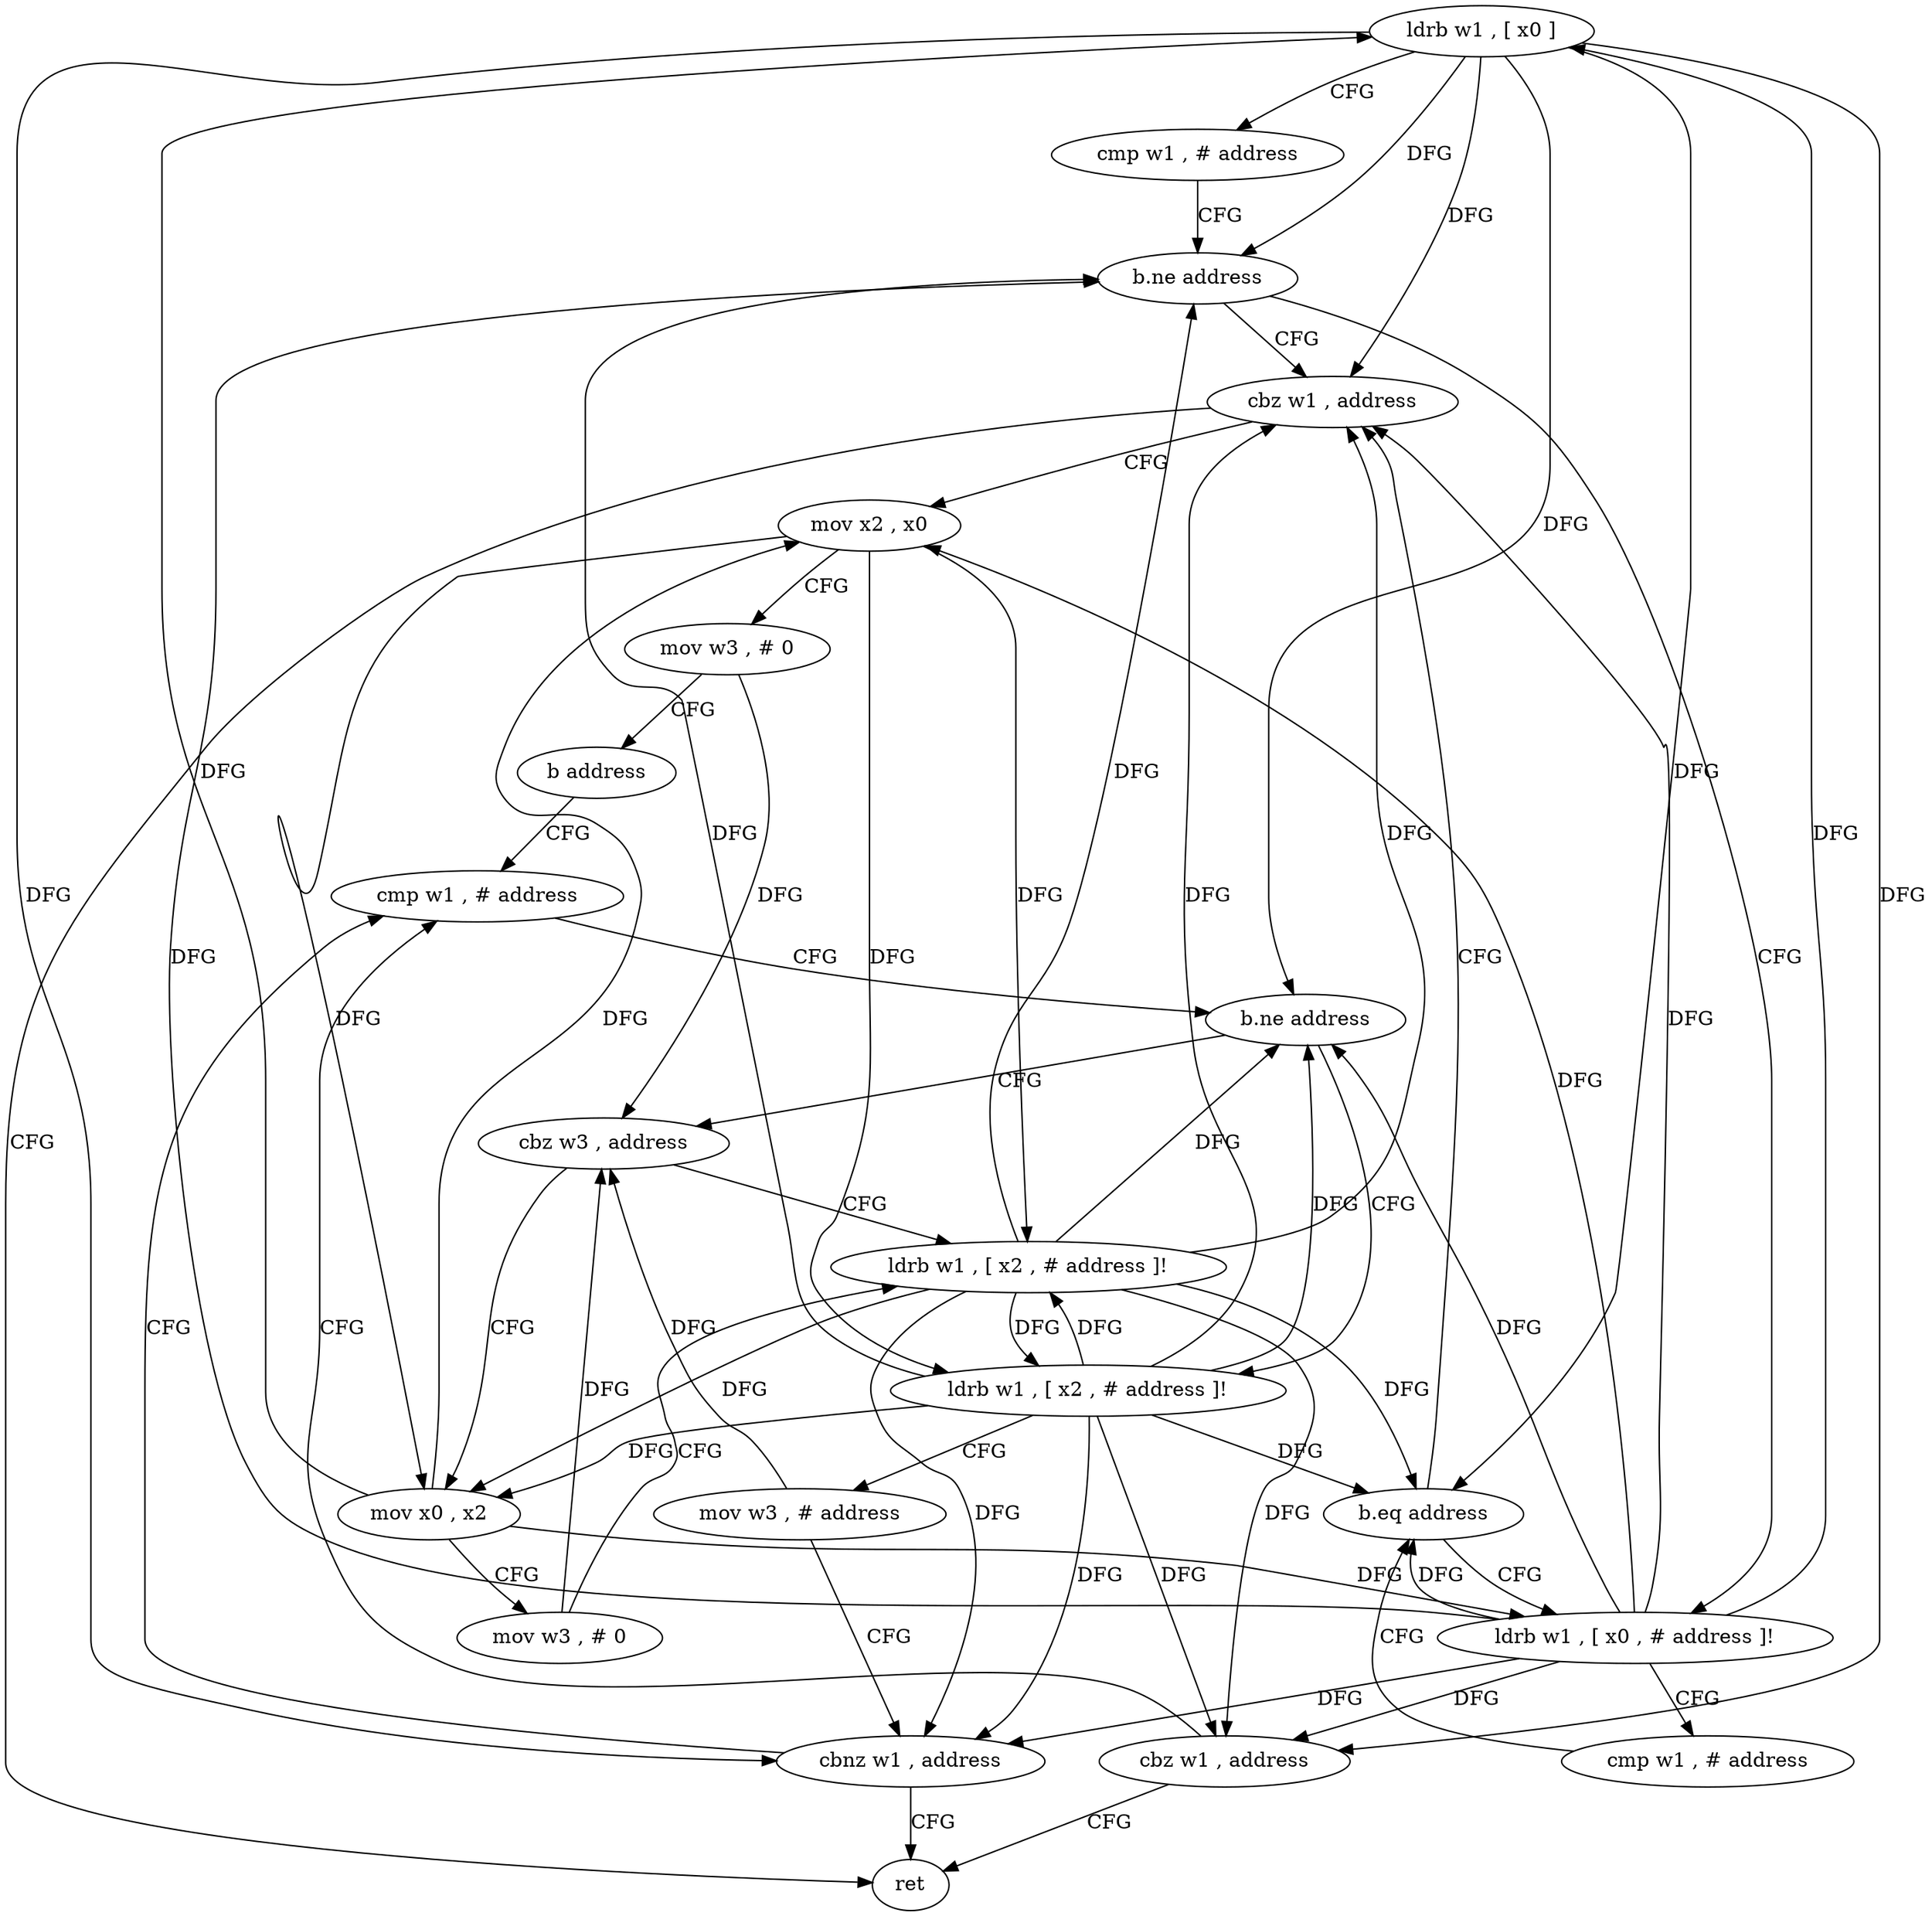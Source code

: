 digraph "func" {
"4392832" [label = "ldrb w1 , [ x0 ]" ]
"4392836" [label = "cmp w1 , # address" ]
"4392840" [label = "b.ne address" ]
"4392856" [label = "cbz w1 , address" ]
"4392844" [label = "ldrb w1 , [ x0 , # address ]!" ]
"4392912" [label = "ret" ]
"4392860" [label = "mov x2 , x0" ]
"4392848" [label = "cmp w1 , # address" ]
"4392852" [label = "b.eq address" ]
"4392864" [label = "mov w3 , # 0" ]
"4392868" [label = "b address" ]
"4392892" [label = "cmp w1 , # address" ]
"4392896" [label = "b.ne address" ]
"4392872" [label = "cbz w3 , address" ]
"4392900" [label = "ldrb w1 , [ x2 , # address ]!" ]
"4392884" [label = "ldrb w1 , [ x2 , # address ]!" ]
"4392876" [label = "mov x0 , x2" ]
"4392904" [label = "mov w3 , # address" ]
"4392908" [label = "cbnz w1 , address" ]
"4392888" [label = "cbz w1 , address" ]
"4392880" [label = "mov w3 , # 0" ]
"4392832" -> "4392836" [ label = "CFG" ]
"4392832" -> "4392840" [ label = "DFG" ]
"4392832" -> "4392856" [ label = "DFG" ]
"4392832" -> "4392852" [ label = "DFG" ]
"4392832" -> "4392896" [ label = "DFG" ]
"4392832" -> "4392908" [ label = "DFG" ]
"4392832" -> "4392888" [ label = "DFG" ]
"4392836" -> "4392840" [ label = "CFG" ]
"4392840" -> "4392856" [ label = "CFG" ]
"4392840" -> "4392844" [ label = "CFG" ]
"4392856" -> "4392912" [ label = "CFG" ]
"4392856" -> "4392860" [ label = "CFG" ]
"4392844" -> "4392848" [ label = "CFG" ]
"4392844" -> "4392832" [ label = "DFG" ]
"4392844" -> "4392840" [ label = "DFG" ]
"4392844" -> "4392856" [ label = "DFG" ]
"4392844" -> "4392860" [ label = "DFG" ]
"4392844" -> "4392852" [ label = "DFG" ]
"4392844" -> "4392896" [ label = "DFG" ]
"4392844" -> "4392908" [ label = "DFG" ]
"4392844" -> "4392888" [ label = "DFG" ]
"4392860" -> "4392864" [ label = "CFG" ]
"4392860" -> "4392900" [ label = "DFG" ]
"4392860" -> "4392884" [ label = "DFG" ]
"4392860" -> "4392876" [ label = "DFG" ]
"4392848" -> "4392852" [ label = "CFG" ]
"4392852" -> "4392844" [ label = "CFG" ]
"4392852" -> "4392856" [ label = "CFG" ]
"4392864" -> "4392868" [ label = "CFG" ]
"4392864" -> "4392872" [ label = "DFG" ]
"4392868" -> "4392892" [ label = "CFG" ]
"4392892" -> "4392896" [ label = "CFG" ]
"4392896" -> "4392872" [ label = "CFG" ]
"4392896" -> "4392900" [ label = "CFG" ]
"4392872" -> "4392884" [ label = "CFG" ]
"4392872" -> "4392876" [ label = "CFG" ]
"4392900" -> "4392904" [ label = "CFG" ]
"4392900" -> "4392840" [ label = "DFG" ]
"4392900" -> "4392856" [ label = "DFG" ]
"4392900" -> "4392852" [ label = "DFG" ]
"4392900" -> "4392896" [ label = "DFG" ]
"4392900" -> "4392884" [ label = "DFG" ]
"4392900" -> "4392876" [ label = "DFG" ]
"4392900" -> "4392908" [ label = "DFG" ]
"4392900" -> "4392888" [ label = "DFG" ]
"4392884" -> "4392888" [ label = "DFG" ]
"4392884" -> "4392840" [ label = "DFG" ]
"4392884" -> "4392856" [ label = "DFG" ]
"4392884" -> "4392852" [ label = "DFG" ]
"4392884" -> "4392896" [ label = "DFG" ]
"4392884" -> "4392900" [ label = "DFG" ]
"4392884" -> "4392908" [ label = "DFG" ]
"4392884" -> "4392876" [ label = "DFG" ]
"4392876" -> "4392880" [ label = "CFG" ]
"4392876" -> "4392832" [ label = "DFG" ]
"4392876" -> "4392844" [ label = "DFG" ]
"4392876" -> "4392860" [ label = "DFG" ]
"4392904" -> "4392908" [ label = "CFG" ]
"4392904" -> "4392872" [ label = "DFG" ]
"4392908" -> "4392892" [ label = "CFG" ]
"4392908" -> "4392912" [ label = "CFG" ]
"4392888" -> "4392912" [ label = "CFG" ]
"4392888" -> "4392892" [ label = "CFG" ]
"4392880" -> "4392884" [ label = "CFG" ]
"4392880" -> "4392872" [ label = "DFG" ]
}
